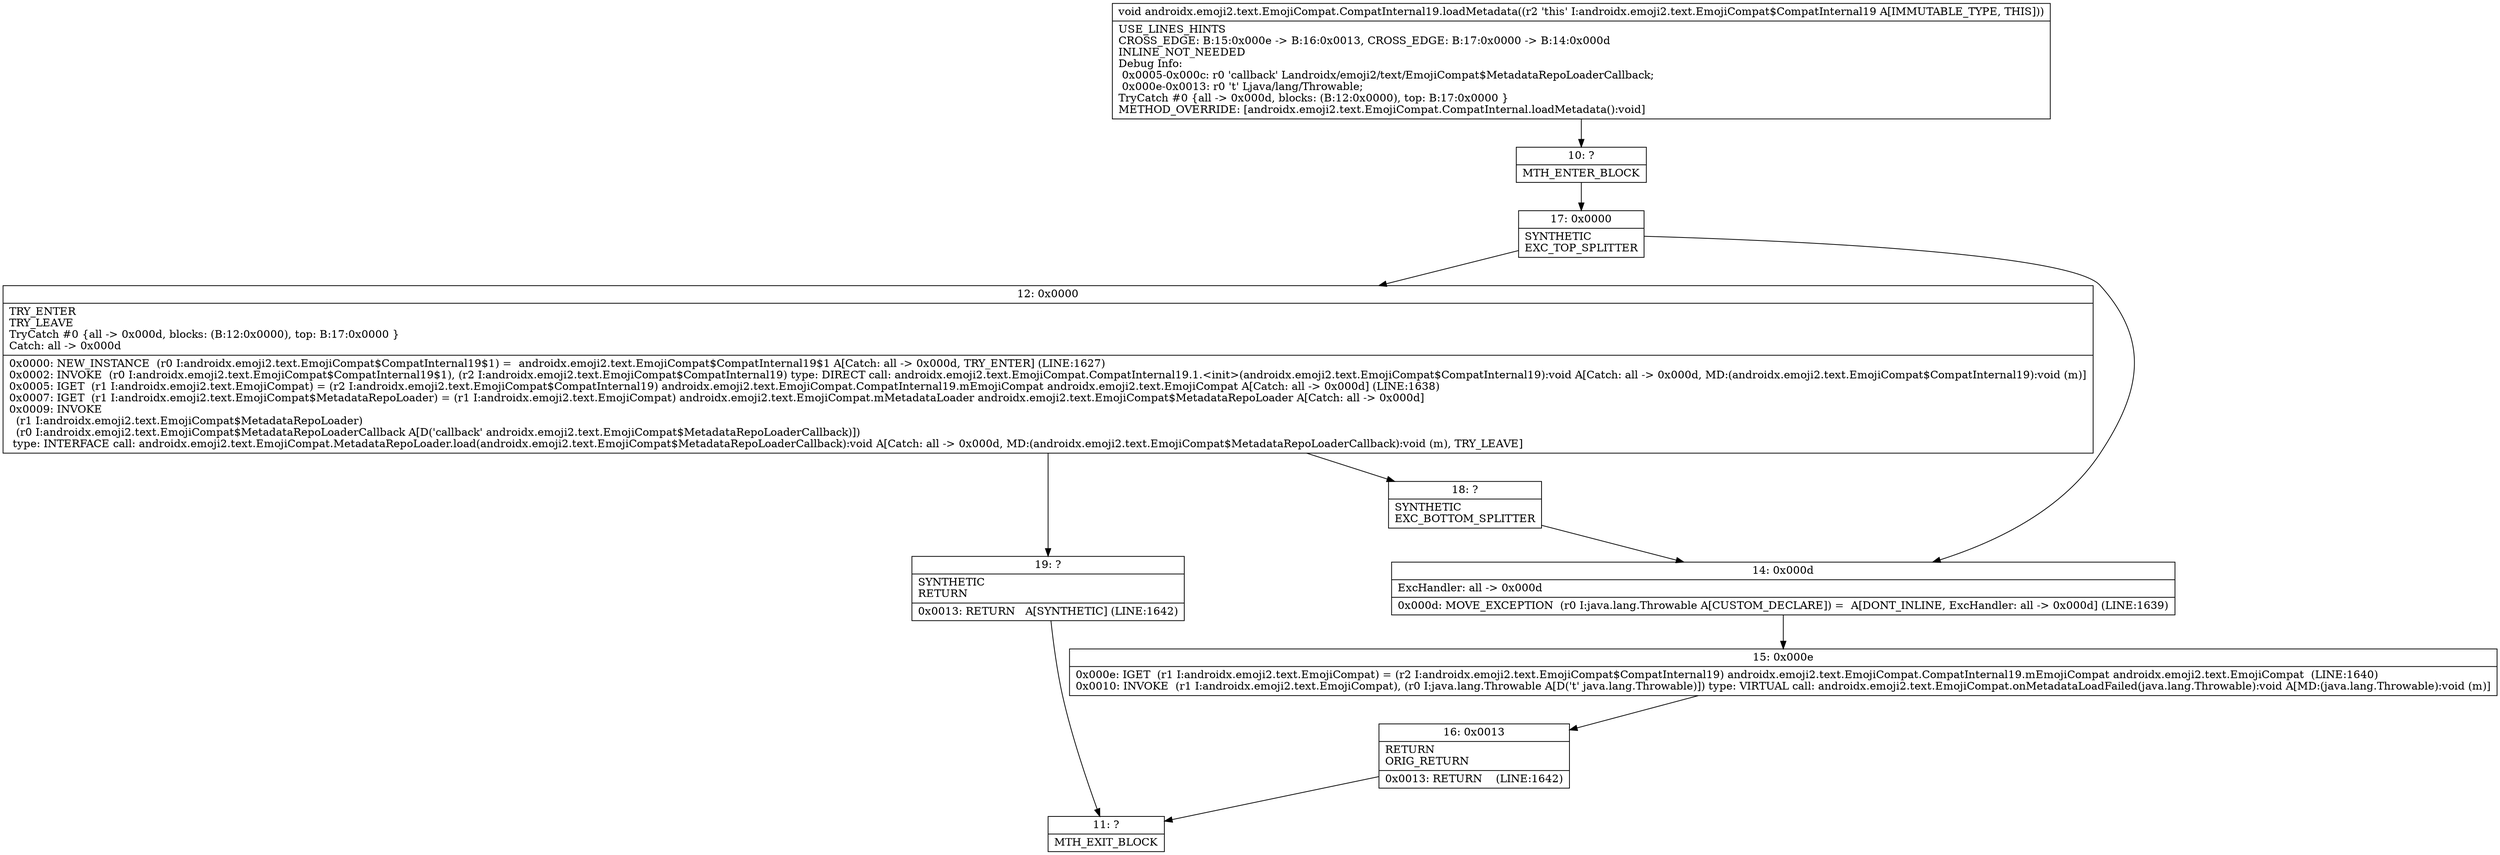 digraph "CFG forandroidx.emoji2.text.EmojiCompat.CompatInternal19.loadMetadata()V" {
Node_10 [shape=record,label="{10\:\ ?|MTH_ENTER_BLOCK\l}"];
Node_17 [shape=record,label="{17\:\ 0x0000|SYNTHETIC\lEXC_TOP_SPLITTER\l}"];
Node_12 [shape=record,label="{12\:\ 0x0000|TRY_ENTER\lTRY_LEAVE\lTryCatch #0 \{all \-\> 0x000d, blocks: (B:12:0x0000), top: B:17:0x0000 \}\lCatch: all \-\> 0x000d\l|0x0000: NEW_INSTANCE  (r0 I:androidx.emoji2.text.EmojiCompat$CompatInternal19$1) =  androidx.emoji2.text.EmojiCompat$CompatInternal19$1 A[Catch: all \-\> 0x000d, TRY_ENTER] (LINE:1627)\l0x0002: INVOKE  (r0 I:androidx.emoji2.text.EmojiCompat$CompatInternal19$1), (r2 I:androidx.emoji2.text.EmojiCompat$CompatInternal19) type: DIRECT call: androidx.emoji2.text.EmojiCompat.CompatInternal19.1.\<init\>(androidx.emoji2.text.EmojiCompat$CompatInternal19):void A[Catch: all \-\> 0x000d, MD:(androidx.emoji2.text.EmojiCompat$CompatInternal19):void (m)]\l0x0005: IGET  (r1 I:androidx.emoji2.text.EmojiCompat) = (r2 I:androidx.emoji2.text.EmojiCompat$CompatInternal19) androidx.emoji2.text.EmojiCompat.CompatInternal19.mEmojiCompat androidx.emoji2.text.EmojiCompat A[Catch: all \-\> 0x000d] (LINE:1638)\l0x0007: IGET  (r1 I:androidx.emoji2.text.EmojiCompat$MetadataRepoLoader) = (r1 I:androidx.emoji2.text.EmojiCompat) androidx.emoji2.text.EmojiCompat.mMetadataLoader androidx.emoji2.text.EmojiCompat$MetadataRepoLoader A[Catch: all \-\> 0x000d]\l0x0009: INVOKE  \l  (r1 I:androidx.emoji2.text.EmojiCompat$MetadataRepoLoader)\l  (r0 I:androidx.emoji2.text.EmojiCompat$MetadataRepoLoaderCallback A[D('callback' androidx.emoji2.text.EmojiCompat$MetadataRepoLoaderCallback)])\l type: INTERFACE call: androidx.emoji2.text.EmojiCompat.MetadataRepoLoader.load(androidx.emoji2.text.EmojiCompat$MetadataRepoLoaderCallback):void A[Catch: all \-\> 0x000d, MD:(androidx.emoji2.text.EmojiCompat$MetadataRepoLoaderCallback):void (m), TRY_LEAVE]\l}"];
Node_18 [shape=record,label="{18\:\ ?|SYNTHETIC\lEXC_BOTTOM_SPLITTER\l}"];
Node_19 [shape=record,label="{19\:\ ?|SYNTHETIC\lRETURN\l|0x0013: RETURN   A[SYNTHETIC] (LINE:1642)\l}"];
Node_11 [shape=record,label="{11\:\ ?|MTH_EXIT_BLOCK\l}"];
Node_14 [shape=record,label="{14\:\ 0x000d|ExcHandler: all \-\> 0x000d\l|0x000d: MOVE_EXCEPTION  (r0 I:java.lang.Throwable A[CUSTOM_DECLARE]) =  A[DONT_INLINE, ExcHandler: all \-\> 0x000d] (LINE:1639)\l}"];
Node_15 [shape=record,label="{15\:\ 0x000e|0x000e: IGET  (r1 I:androidx.emoji2.text.EmojiCompat) = (r2 I:androidx.emoji2.text.EmojiCompat$CompatInternal19) androidx.emoji2.text.EmojiCompat.CompatInternal19.mEmojiCompat androidx.emoji2.text.EmojiCompat  (LINE:1640)\l0x0010: INVOKE  (r1 I:androidx.emoji2.text.EmojiCompat), (r0 I:java.lang.Throwable A[D('t' java.lang.Throwable)]) type: VIRTUAL call: androidx.emoji2.text.EmojiCompat.onMetadataLoadFailed(java.lang.Throwable):void A[MD:(java.lang.Throwable):void (m)]\l}"];
Node_16 [shape=record,label="{16\:\ 0x0013|RETURN\lORIG_RETURN\l|0x0013: RETURN    (LINE:1642)\l}"];
MethodNode[shape=record,label="{void androidx.emoji2.text.EmojiCompat.CompatInternal19.loadMetadata((r2 'this' I:androidx.emoji2.text.EmojiCompat$CompatInternal19 A[IMMUTABLE_TYPE, THIS]))  | USE_LINES_HINTS\lCROSS_EDGE: B:15:0x000e \-\> B:16:0x0013, CROSS_EDGE: B:17:0x0000 \-\> B:14:0x000d\lINLINE_NOT_NEEDED\lDebug Info:\l  0x0005\-0x000c: r0 'callback' Landroidx\/emoji2\/text\/EmojiCompat$MetadataRepoLoaderCallback;\l  0x000e\-0x0013: r0 't' Ljava\/lang\/Throwable;\lTryCatch #0 \{all \-\> 0x000d, blocks: (B:12:0x0000), top: B:17:0x0000 \}\lMETHOD_OVERRIDE: [androidx.emoji2.text.EmojiCompat.CompatInternal.loadMetadata():void]\l}"];
MethodNode -> Node_10;Node_10 -> Node_17;
Node_17 -> Node_12;
Node_17 -> Node_14;
Node_12 -> Node_18;
Node_12 -> Node_19;
Node_18 -> Node_14;
Node_19 -> Node_11;
Node_14 -> Node_15;
Node_15 -> Node_16;
Node_16 -> Node_11;
}

